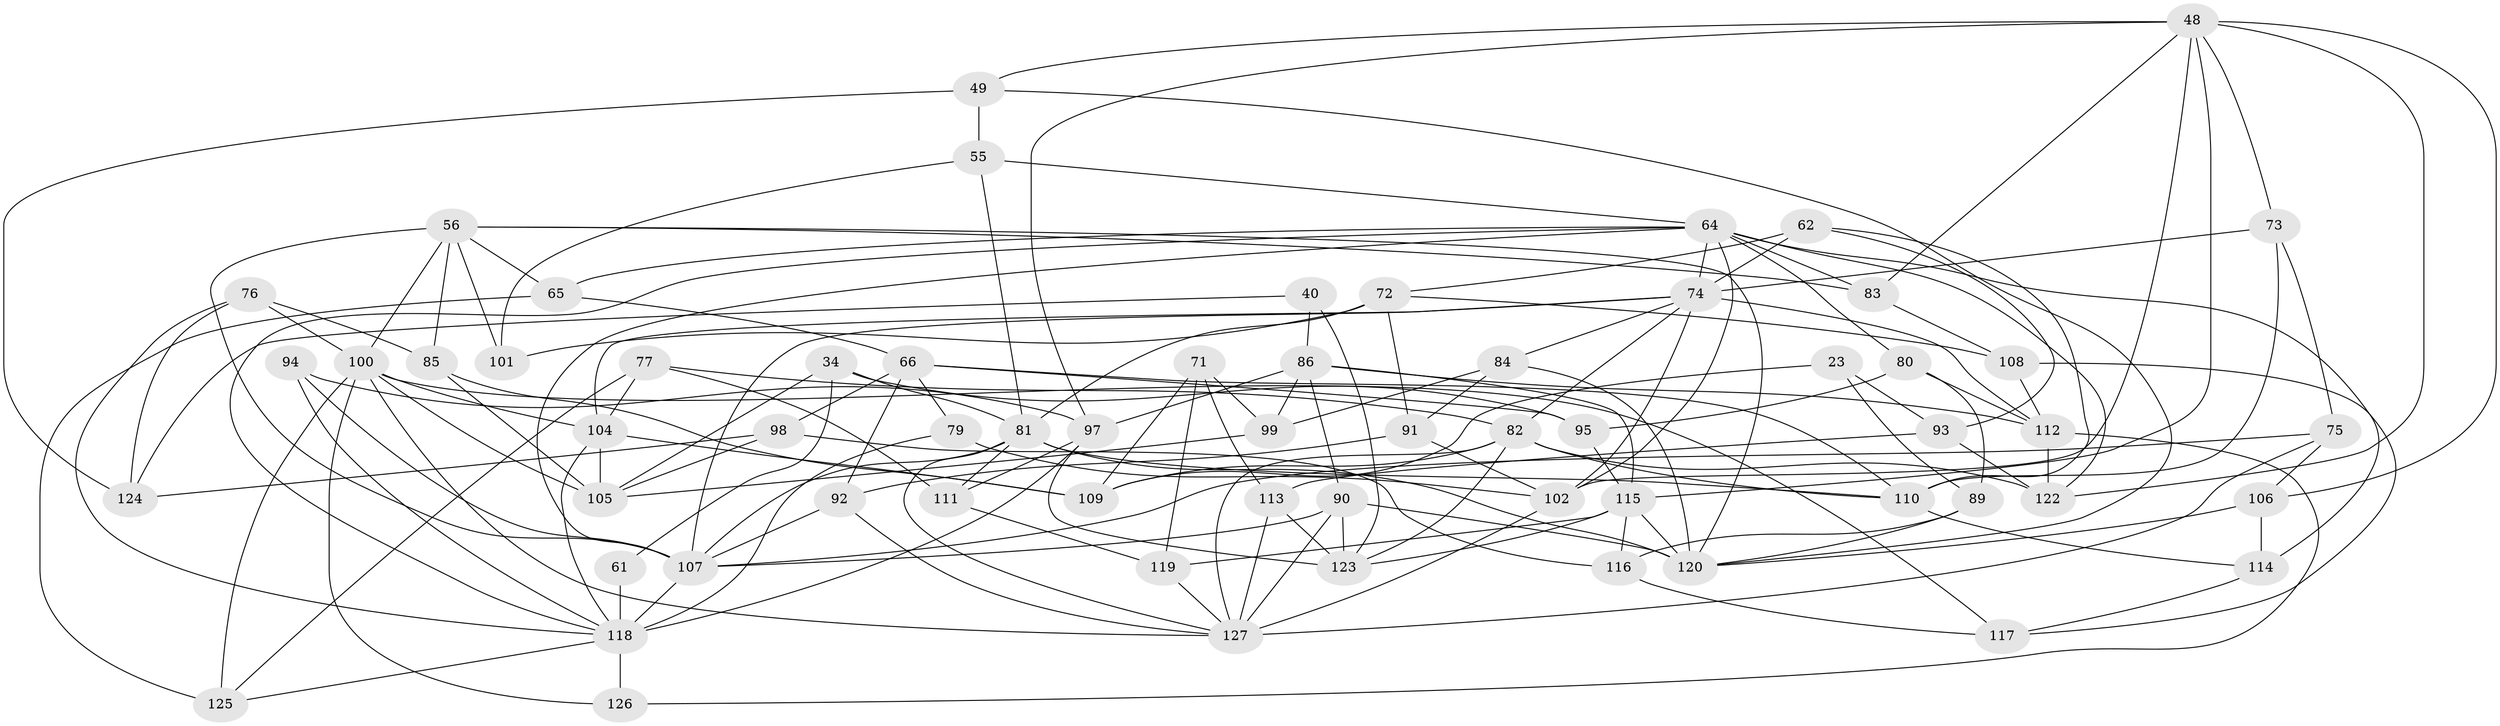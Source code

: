 // original degree distribution, {4: 1.0}
// Generated by graph-tools (version 1.1) at 2025/56/03/09/25 04:56:46]
// undirected, 63 vertices, 159 edges
graph export_dot {
graph [start="1"]
  node [color=gray90,style=filled];
  23;
  34 [super="+5"];
  40;
  48 [super="+17+46"];
  49;
  55;
  56 [super="+4+12"];
  61;
  62;
  64 [super="+31+47"];
  65;
  66 [super="+43"];
  71;
  72 [super="+69"];
  73 [super="+41"];
  74 [super="+8+51+52"];
  75;
  76;
  77;
  79;
  80;
  81 [super="+35"];
  82 [super="+13+59"];
  83 [super="+27"];
  84;
  85;
  86 [super="+2+57"];
  89;
  90 [super="+7+22"];
  91;
  92;
  93;
  94;
  95;
  97 [super="+14+29"];
  98;
  99;
  100 [super="+28+78"];
  101;
  102 [super="+68"];
  104 [super="+87+50"];
  105 [super="+1+15"];
  106;
  107 [super="+25+37+63"];
  108;
  109 [super="+16"];
  110 [super="+20+103"];
  111;
  112 [super="+6+54"];
  113;
  114;
  115 [super="+70"];
  116;
  117;
  118 [super="+10+44+67"];
  119;
  120 [super="+26+38"];
  122 [super="+60"];
  123 [super="+21+121"];
  124;
  125;
  126;
  127 [super="+96"];
  23 -- 109 [weight=2];
  23 -- 89;
  23 -- 93;
  34 -- 61 [weight=2];
  34 -- 105 [weight=2];
  34 -- 95;
  34 -- 81;
  40 -- 123 [weight=2];
  40 -- 86;
  40 -- 124;
  48 -- 83;
  48 -- 122;
  48 -- 49;
  48 -- 115;
  48 -- 97;
  48 -- 73;
  48 -- 106;
  48 -- 102;
  49 -- 124;
  49 -- 55;
  49 -- 120;
  55 -- 101;
  55 -- 81;
  55 -- 64;
  56 -- 85;
  56 -- 65;
  56 -- 83 [weight=2];
  56 -- 120;
  56 -- 101;
  56 -- 107;
  56 -- 100;
  61 -- 118 [weight=2];
  62 -- 93;
  62 -- 110;
  62 -- 72;
  62 -- 74;
  64 -- 65;
  64 -- 83 [weight=2];
  64 -- 74;
  64 -- 80;
  64 -- 114;
  64 -- 122;
  64 -- 107 [weight=2];
  64 -- 102;
  64 -- 118;
  65 -- 66;
  65 -- 125;
  66 -- 92;
  66 -- 98;
  66 -- 110;
  66 -- 79;
  66 -- 95;
  71 -- 113;
  71 -- 119;
  71 -- 99;
  71 -- 109;
  72 -- 101 [weight=2];
  72 -- 108;
  72 -- 91;
  72 -- 81;
  73 -- 110 [weight=2];
  73 -- 74 [weight=2];
  73 -- 75;
  74 -- 112 [weight=2];
  74 -- 104;
  74 -- 82;
  74 -- 102 [weight=2];
  74 -- 107 [weight=3];
  74 -- 84;
  75 -- 106;
  75 -- 107;
  75 -- 127;
  76 -- 124;
  76 -- 85;
  76 -- 118;
  76 -- 100;
  77 -- 125;
  77 -- 111;
  77 -- 104;
  77 -- 82;
  79 -- 118 [weight=2];
  79 -- 102;
  80 -- 95;
  80 -- 89;
  80 -- 112;
  81 -- 120;
  81 -- 107;
  81 -- 110;
  81 -- 111;
  81 -- 127;
  82 -- 110 [weight=2];
  82 -- 122;
  82 -- 109;
  82 -- 123;
  82 -- 127;
  83 -- 108;
  84 -- 91;
  84 -- 99;
  84 -- 120;
  85 -- 109;
  85 -- 105;
  86 -- 90 [weight=2];
  86 -- 99;
  86 -- 97;
  86 -- 115 [weight=2];
  86 -- 112;
  89 -- 120;
  89 -- 116;
  90 -- 123 [weight=2];
  90 -- 107 [weight=2];
  90 -- 127;
  90 -- 120;
  91 -- 92;
  91 -- 102;
  92 -- 127;
  92 -- 107;
  93 -- 122;
  93 -- 113;
  94 -- 97;
  94 -- 107 [weight=2];
  94 -- 118;
  95 -- 115;
  97 -- 111;
  97 -- 123 [weight=3];
  97 -- 118;
  98 -- 124;
  98 -- 105;
  98 -- 116;
  99 -- 105;
  100 -- 126;
  100 -- 117;
  100 -- 105;
  100 -- 104;
  100 -- 125;
  100 -- 127;
  102 -- 127 [weight=2];
  104 -- 118 [weight=2];
  104 -- 105 [weight=2];
  104 -- 109;
  106 -- 114;
  106 -- 120;
  107 -- 118 [weight=3];
  108 -- 112;
  108 -- 117;
  110 -- 114;
  111 -- 119;
  112 -- 126;
  112 -- 122 [weight=2];
  113 -- 123;
  113 -- 127;
  114 -- 117;
  115 -- 116;
  115 -- 119;
  115 -- 123;
  115 -- 120;
  116 -- 117;
  118 -- 126 [weight=2];
  118 -- 125;
  119 -- 127;
}

